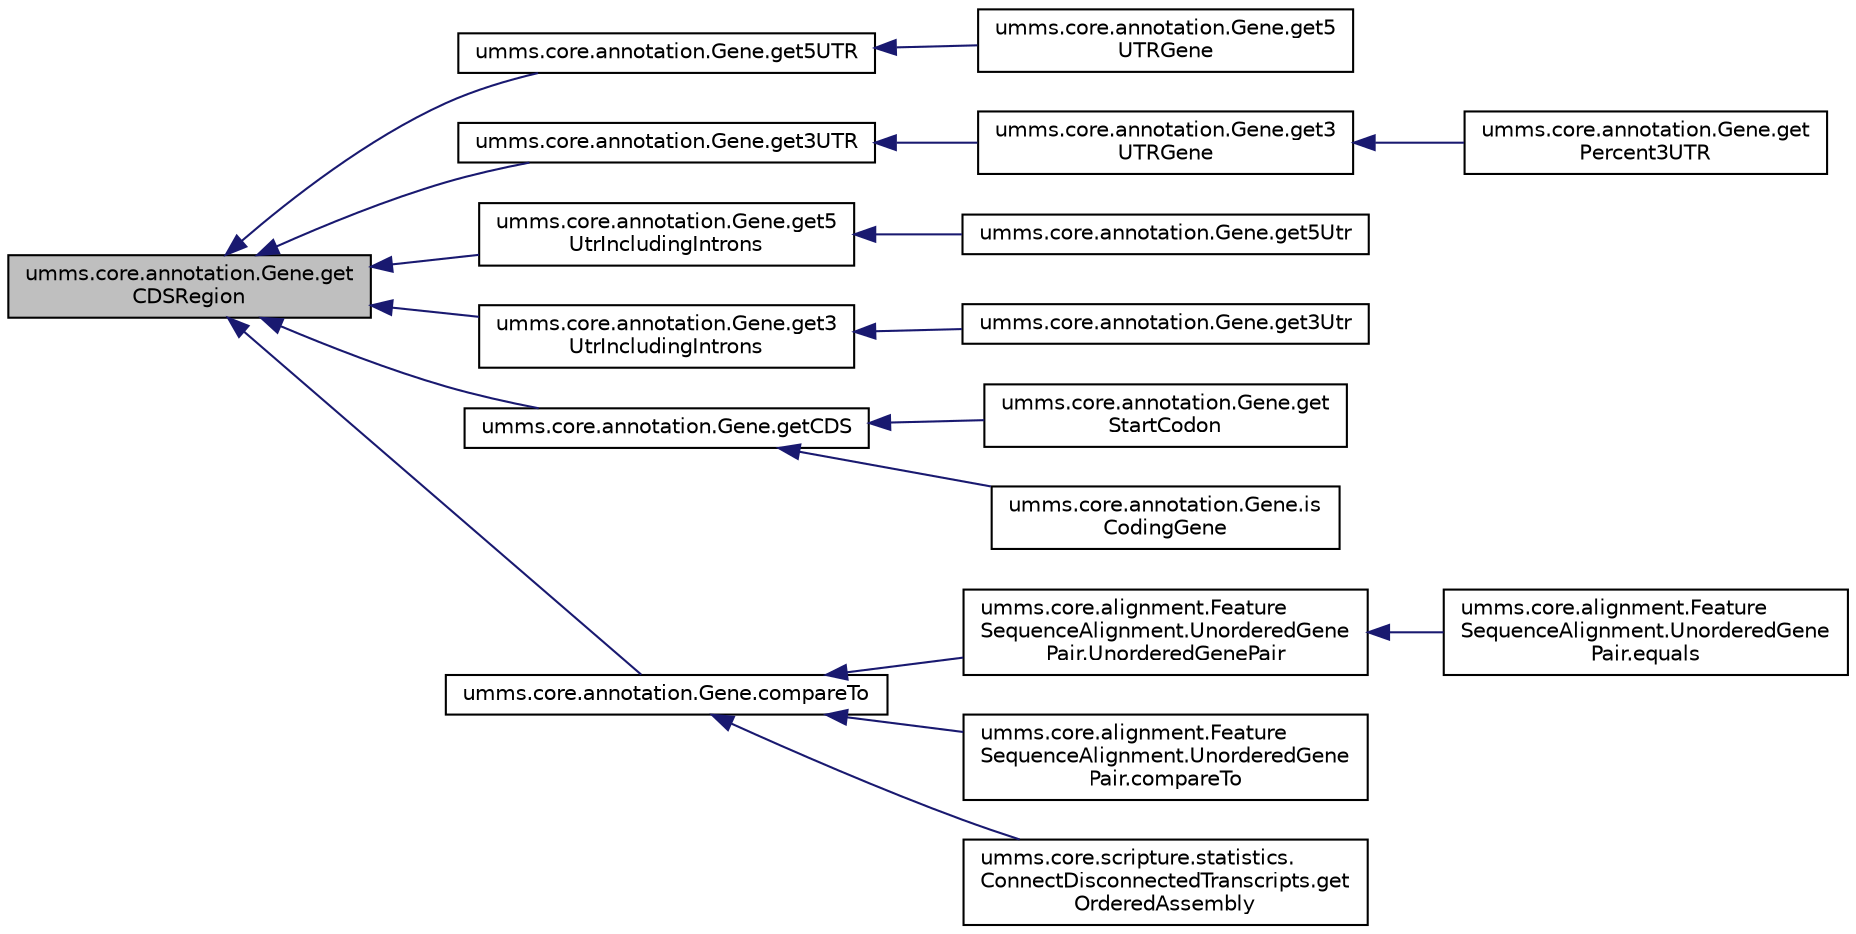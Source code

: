 digraph "umms.core.annotation.Gene.getCDSRegion"
{
  edge [fontname="Helvetica",fontsize="10",labelfontname="Helvetica",labelfontsize="10"];
  node [fontname="Helvetica",fontsize="10",shape=record];
  rankdir="LR";
  Node1 [label="umms.core.annotation.Gene.get\lCDSRegion",height=0.2,width=0.4,color="black", fillcolor="grey75", style="filled" fontcolor="black"];
  Node1 -> Node2 [dir="back",color="midnightblue",fontsize="10",style="solid"];
  Node2 [label="umms.core.annotation.Gene.get5UTR",height=0.2,width=0.4,color="black", fillcolor="white", style="filled",URL="$classumms_1_1core_1_1annotation_1_1_gene.html#af8460b1e69cc22e216a0c59da1e9dc88"];
  Node2 -> Node3 [dir="back",color="midnightblue",fontsize="10",style="solid"];
  Node3 [label="umms.core.annotation.Gene.get5\lUTRGene",height=0.2,width=0.4,color="black", fillcolor="white", style="filled",URL="$classumms_1_1core_1_1annotation_1_1_gene.html#ab02249dcebe27ea4d2dc72a8632e27ce"];
  Node1 -> Node4 [dir="back",color="midnightblue",fontsize="10",style="solid"];
  Node4 [label="umms.core.annotation.Gene.get3UTR",height=0.2,width=0.4,color="black", fillcolor="white", style="filled",URL="$classumms_1_1core_1_1annotation_1_1_gene.html#a5da62e5fc6fc17a00f28b91a2d692c3e"];
  Node4 -> Node5 [dir="back",color="midnightblue",fontsize="10",style="solid"];
  Node5 [label="umms.core.annotation.Gene.get3\lUTRGene",height=0.2,width=0.4,color="black", fillcolor="white", style="filled",URL="$classumms_1_1core_1_1annotation_1_1_gene.html#afb42d4f238f4c58d94b75b74472083df"];
  Node5 -> Node6 [dir="back",color="midnightblue",fontsize="10",style="solid"];
  Node6 [label="umms.core.annotation.Gene.get\lPercent3UTR",height=0.2,width=0.4,color="black", fillcolor="white", style="filled",URL="$classumms_1_1core_1_1annotation_1_1_gene.html#aadc804eb8e2ac39c271509a51b1091ef"];
  Node1 -> Node7 [dir="back",color="midnightblue",fontsize="10",style="solid"];
  Node7 [label="umms.core.annotation.Gene.get5\lUtrIncludingIntrons",height=0.2,width=0.4,color="black", fillcolor="white", style="filled",URL="$classumms_1_1core_1_1annotation_1_1_gene.html#aeacc46ef311ac493dc1c5f1d82190a8e"];
  Node7 -> Node8 [dir="back",color="midnightblue",fontsize="10",style="solid"];
  Node8 [label="umms.core.annotation.Gene.get5Utr",height=0.2,width=0.4,color="black", fillcolor="white", style="filled",URL="$classumms_1_1core_1_1annotation_1_1_gene.html#a207204cc1cf3f4e8b1db5ceba1d00d89"];
  Node1 -> Node9 [dir="back",color="midnightblue",fontsize="10",style="solid"];
  Node9 [label="umms.core.annotation.Gene.get3\lUtrIncludingIntrons",height=0.2,width=0.4,color="black", fillcolor="white", style="filled",URL="$classumms_1_1core_1_1annotation_1_1_gene.html#aae0325e4bc1a847f48930fe1c62952bd"];
  Node9 -> Node10 [dir="back",color="midnightblue",fontsize="10",style="solid"];
  Node10 [label="umms.core.annotation.Gene.get3Utr",height=0.2,width=0.4,color="black", fillcolor="white", style="filled",URL="$classumms_1_1core_1_1annotation_1_1_gene.html#ac0999b66a6a587bcf737ed8101f2d371"];
  Node1 -> Node11 [dir="back",color="midnightblue",fontsize="10",style="solid"];
  Node11 [label="umms.core.annotation.Gene.getCDS",height=0.2,width=0.4,color="black", fillcolor="white", style="filled",URL="$classumms_1_1core_1_1annotation_1_1_gene.html#ae414757cb1720273e4f4a3188978eb49"];
  Node11 -> Node12 [dir="back",color="midnightblue",fontsize="10",style="solid"];
  Node12 [label="umms.core.annotation.Gene.get\lStartCodon",height=0.2,width=0.4,color="black", fillcolor="white", style="filled",URL="$classumms_1_1core_1_1annotation_1_1_gene.html#a66af3f09f9f1adfc842397613d1e5ff7"];
  Node11 -> Node13 [dir="back",color="midnightblue",fontsize="10",style="solid"];
  Node13 [label="umms.core.annotation.Gene.is\lCodingGene",height=0.2,width=0.4,color="black", fillcolor="white", style="filled",URL="$classumms_1_1core_1_1annotation_1_1_gene.html#ad2a651cd125ea1ebea3f496cb62853e3"];
  Node1 -> Node14 [dir="back",color="midnightblue",fontsize="10",style="solid"];
  Node14 [label="umms.core.annotation.Gene.compareTo",height=0.2,width=0.4,color="black", fillcolor="white", style="filled",URL="$classumms_1_1core_1_1annotation_1_1_gene.html#a3cd085a5501a376bdd6f929a7d1271b3"];
  Node14 -> Node15 [dir="back",color="midnightblue",fontsize="10",style="solid"];
  Node15 [label="umms.core.alignment.Feature\lSequenceAlignment.UnorderedGene\lPair.UnorderedGenePair",height=0.2,width=0.4,color="black", fillcolor="white", style="filled",URL="$classumms_1_1core_1_1alignment_1_1_feature_sequence_alignment_1_1_unordered_gene_pair.html#a0b2afb36630c6ab7e4357fd451970ece"];
  Node15 -> Node16 [dir="back",color="midnightblue",fontsize="10",style="solid"];
  Node16 [label="umms.core.alignment.Feature\lSequenceAlignment.UnorderedGene\lPair.equals",height=0.2,width=0.4,color="black", fillcolor="white", style="filled",URL="$classumms_1_1core_1_1alignment_1_1_feature_sequence_alignment_1_1_unordered_gene_pair.html#ae6caf83e8cefa8e19d65606baf5c41b1"];
  Node14 -> Node17 [dir="back",color="midnightblue",fontsize="10",style="solid"];
  Node17 [label="umms.core.alignment.Feature\lSequenceAlignment.UnorderedGene\lPair.compareTo",height=0.2,width=0.4,color="black", fillcolor="white", style="filled",URL="$classumms_1_1core_1_1alignment_1_1_feature_sequence_alignment_1_1_unordered_gene_pair.html#a2bf54d6e4db59e3149e03893df7d2644"];
  Node14 -> Node18 [dir="back",color="midnightblue",fontsize="10",style="solid"];
  Node18 [label="umms.core.scripture.statistics.\lConnectDisconnectedTranscripts.get\lOrderedAssembly",height=0.2,width=0.4,color="black", fillcolor="white", style="filled",URL="$classumms_1_1core_1_1scripture_1_1statistics_1_1_connect_disconnected_transcripts.html#ad55264ba1c376afdc3c838f8cf4905d1"];
}
